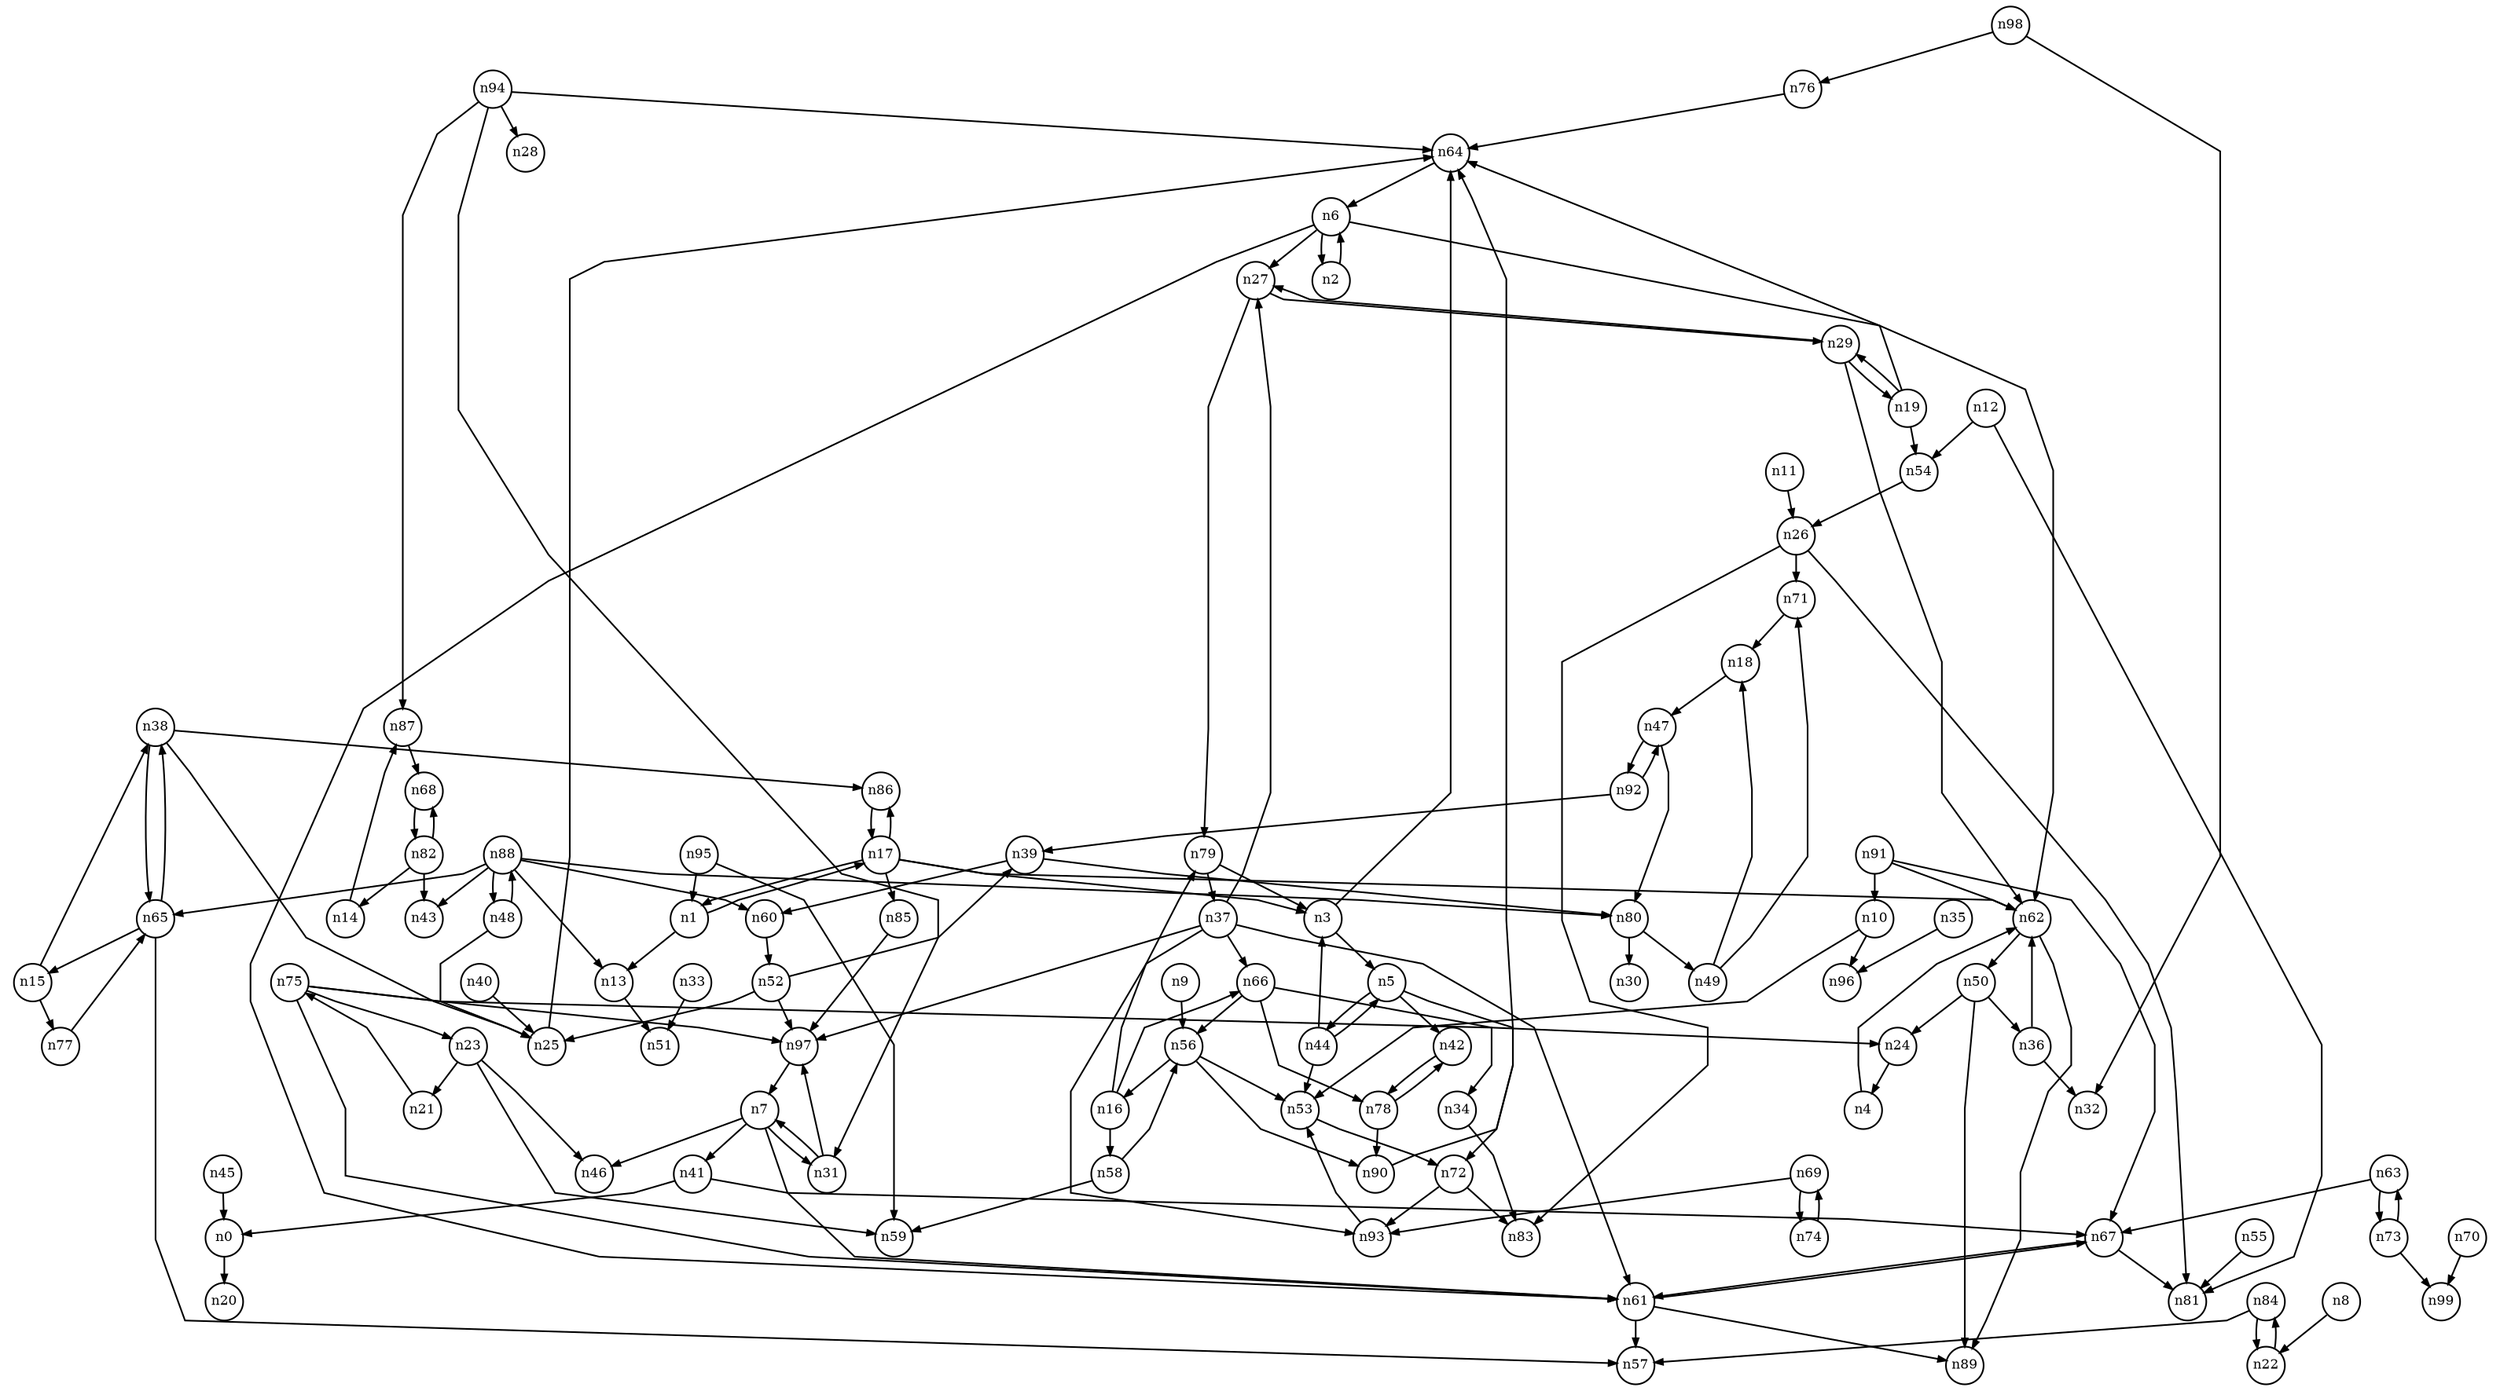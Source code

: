 digraph G{
splines=polyline;
ranksep=0.22;
nodesep=0.22;
nodesize=0.32;
fontsize=8
edge [arrowsize=0.5]
node [fontsize=8 shape=circle width=0.32 fixedsize=shape];

n0 -> n20
n13 -> n51
n1 -> n13
n1 -> n17
n64 -> n6
n3 -> n64
n3 -> n5
n62 -> n89
n62 -> n50
n4 -> n62
n42 -> n78
n5 -> n42
n5 -> n44
n5 -> n72
n44 -> n3
n44 -> n53
n44 -> n5
n72 -> n83
n72 -> n93
n2 -> n6
n6 -> n2
n6 -> n27
n6 -> n61
n6 -> n62
n27 -> n79
n27 -> n29
n61 -> n57
n61 -> n67
n61 -> n89
n31 -> n97
n31 -> n7
n7 -> n31
n7 -> n41
n7 -> n46
n7 -> n61
n41 -> n0
n41 -> n67
n22 -> n84
n8 -> n22
n56 -> n16
n56 -> n53
n56 -> n90
n9 -> n56
n53 -> n72
n10 -> n53
n10 -> n96
n26 -> n71
n26 -> n81
n26 -> n83
n11 -> n26
n54 -> n26
n12 -> n54
n12 -> n81
n87 -> n68
n14 -> n87
n77 -> n65
n15 -> n77
n15 -> n38
n66 -> n34
n66 -> n78
n66 -> n56
n16 -> n66
n16 -> n79
n16 -> n58
n79 -> n3
n79 -> n37
n17 -> n1
n17 -> n3
n17 -> n62
n17 -> n85
n17 -> n86
n85 -> n97
n86 -> n17
n47 -> n80
n47 -> n92
n18 -> n47
n29 -> n27
n29 -> n62
n29 -> n19
n19 -> n29
n19 -> n54
n19 -> n64
n75 -> n23
n75 -> n24
n75 -> n61
n75 -> n97
n21 -> n75
n23 -> n46
n23 -> n59
n23 -> n21
n24 -> n4
n25 -> n64
n71 -> n18
n97 -> n7
n33 -> n51
n34 -> n83
n35 -> n96
n36 -> n32
n36 -> n62
n37 -> n27
n37 -> n61
n37 -> n66
n37 -> n93
n37 -> n97
n93 -> n53
n38 -> n25
n38 -> n65
n38 -> n86
n65 -> n15
n65 -> n57
n65 -> n38
n60 -> n52
n39 -> n60
n39 -> n80
n80 -> n30
n80 -> n49
n40 -> n25
n67 -> n81
n67 -> n61
n45 -> n0
n92 -> n39
n92 -> n47
n48 -> n25
n48 -> n88
n88 -> n13
n88 -> n43
n88 -> n60
n88 -> n65
n88 -> n80
n88 -> n48
n49 -> n71
n49 -> n18
n50 -> n24
n50 -> n36
n50 -> n89
n52 -> n25
n52 -> n39
n52 -> n97
n55 -> n81
n90 -> n64
n58 -> n56
n58 -> n59
n63 -> n67
n63 -> n73
n73 -> n99
n73 -> n63
n78 -> n42
n78 -> n90
n74 -> n69
n69 -> n74
n69 -> n93
n70 -> n99
n76 -> n64
n82 -> n14
n82 -> n43
n82 -> n68
n68 -> n82
n84 -> n22
n84 -> n57
n91 -> n10
n91 -> n62
n91 -> n67
n94 -> n28
n94 -> n31
n94 -> n64
n94 -> n87
n95 -> n1
n95 -> n59
n98 -> n32
n98 -> n76
}
